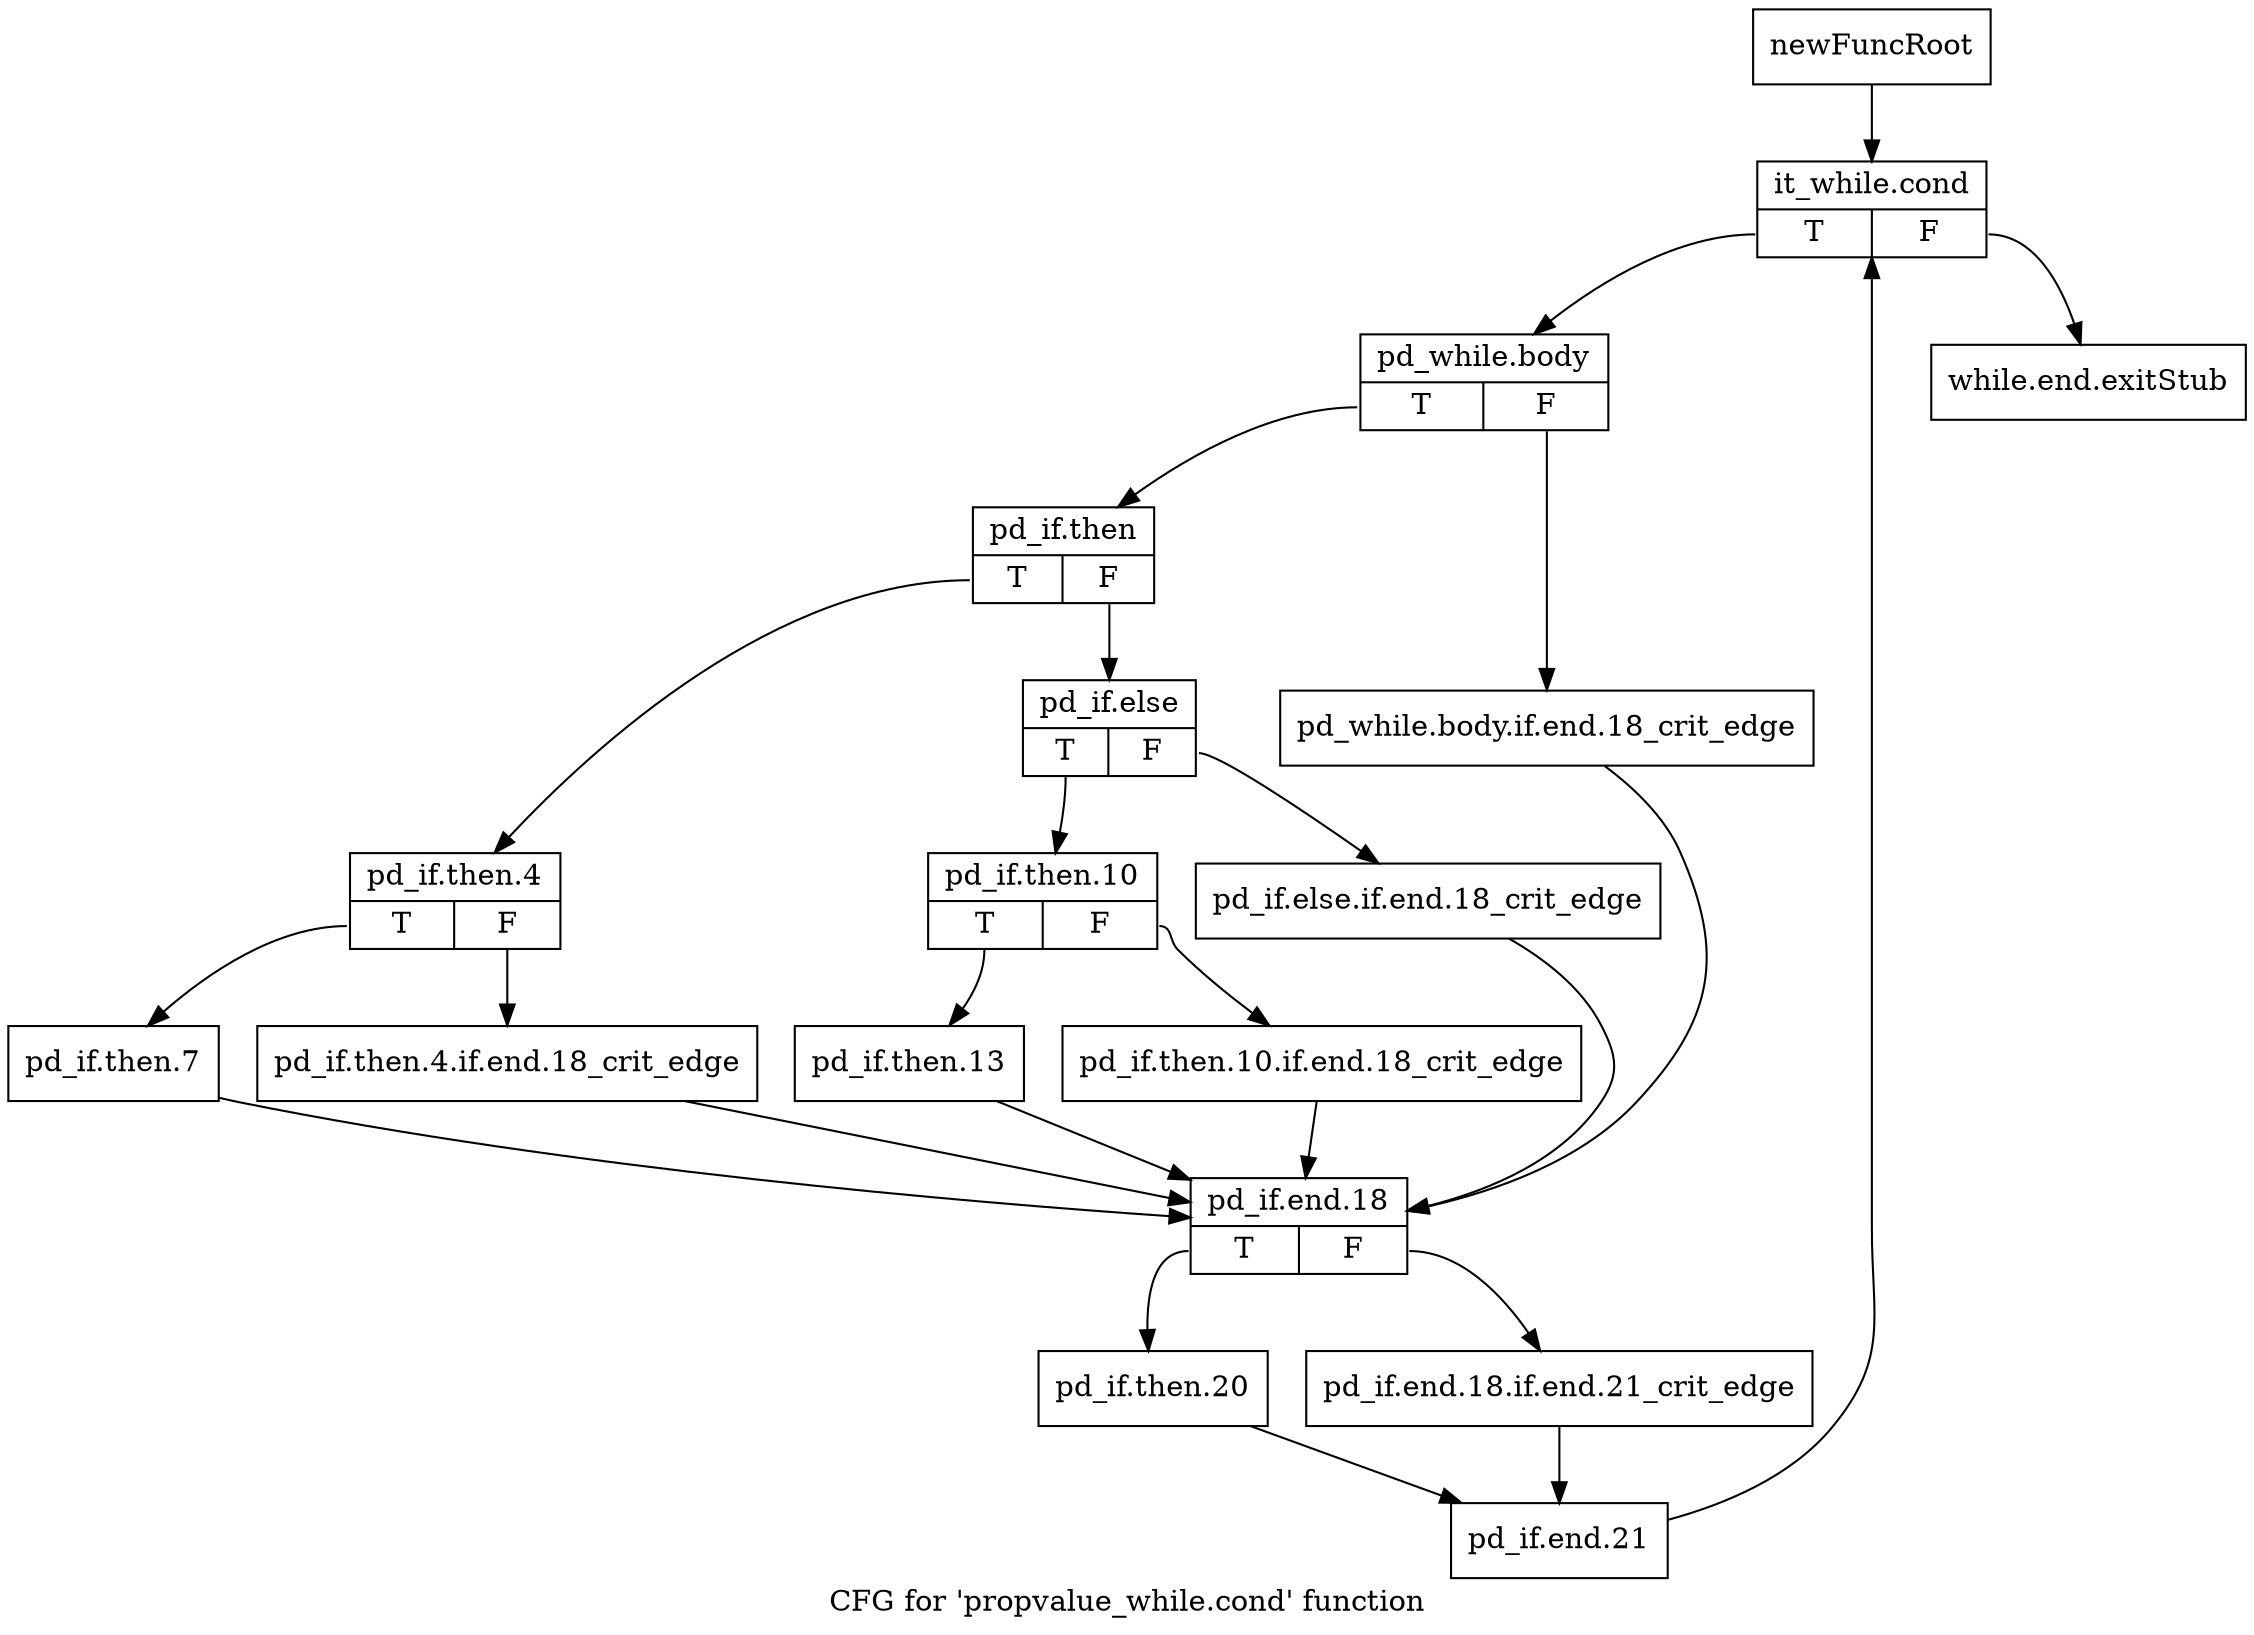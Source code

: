 digraph "CFG for 'propvalue_while.cond' function" {
	label="CFG for 'propvalue_while.cond' function";

	Node0x333f5d0 [shape=record,label="{newFuncRoot}"];
	Node0x333f5d0 -> Node0x333f670;
	Node0x333f620 [shape=record,label="{while.end.exitStub}"];
	Node0x333f670 [shape=record,label="{it_while.cond|{<s0>T|<s1>F}}"];
	Node0x333f670:s0 -> Node0x333f6c0;
	Node0x333f670:s1 -> Node0x333f620;
	Node0x333f6c0 [shape=record,label="{pd_while.body|{<s0>T|<s1>F}}"];
	Node0x333f6c0:s0 -> Node0x333f760;
	Node0x333f6c0:s1 -> Node0x333f710;
	Node0x333f710 [shape=record,label="{pd_while.body.if.end.18_crit_edge}"];
	Node0x333f710 -> Node0x333fa30;
	Node0x333f760 [shape=record,label="{pd_if.then|{<s0>T|<s1>F}}"];
	Node0x333f760:s0 -> Node0x333f940;
	Node0x333f760:s1 -> Node0x333f7b0;
	Node0x333f7b0 [shape=record,label="{pd_if.else|{<s0>T|<s1>F}}"];
	Node0x333f7b0:s0 -> Node0x333f850;
	Node0x333f7b0:s1 -> Node0x333f800;
	Node0x333f800 [shape=record,label="{pd_if.else.if.end.18_crit_edge}"];
	Node0x333f800 -> Node0x333fa30;
	Node0x333f850 [shape=record,label="{pd_if.then.10|{<s0>T|<s1>F}}"];
	Node0x333f850:s0 -> Node0x333f8f0;
	Node0x333f850:s1 -> Node0x333f8a0;
	Node0x333f8a0 [shape=record,label="{pd_if.then.10.if.end.18_crit_edge}"];
	Node0x333f8a0 -> Node0x333fa30;
	Node0x333f8f0 [shape=record,label="{pd_if.then.13}"];
	Node0x333f8f0 -> Node0x333fa30;
	Node0x333f940 [shape=record,label="{pd_if.then.4|{<s0>T|<s1>F}}"];
	Node0x333f940:s0 -> Node0x333f9e0;
	Node0x333f940:s1 -> Node0x333f990;
	Node0x333f990 [shape=record,label="{pd_if.then.4.if.end.18_crit_edge}"];
	Node0x333f990 -> Node0x333fa30;
	Node0x333f9e0 [shape=record,label="{pd_if.then.7}"];
	Node0x333f9e0 -> Node0x333fa30;
	Node0x333fa30 [shape=record,label="{pd_if.end.18|{<s0>T|<s1>F}}"];
	Node0x333fa30:s0 -> Node0x333fad0;
	Node0x333fa30:s1 -> Node0x333fa80;
	Node0x333fa80 [shape=record,label="{pd_if.end.18.if.end.21_crit_edge}"];
	Node0x333fa80 -> Node0x333fb20;
	Node0x333fad0 [shape=record,label="{pd_if.then.20}"];
	Node0x333fad0 -> Node0x333fb20;
	Node0x333fb20 [shape=record,label="{pd_if.end.21}"];
	Node0x333fb20 -> Node0x333f670;
}
